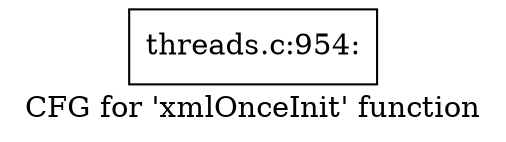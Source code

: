 digraph "CFG for 'xmlOnceInit' function" {
	label="CFG for 'xmlOnceInit' function";

	Node0x55d75a8d7bf0 [shape=record,label="{threads.c:954:}"];
}
